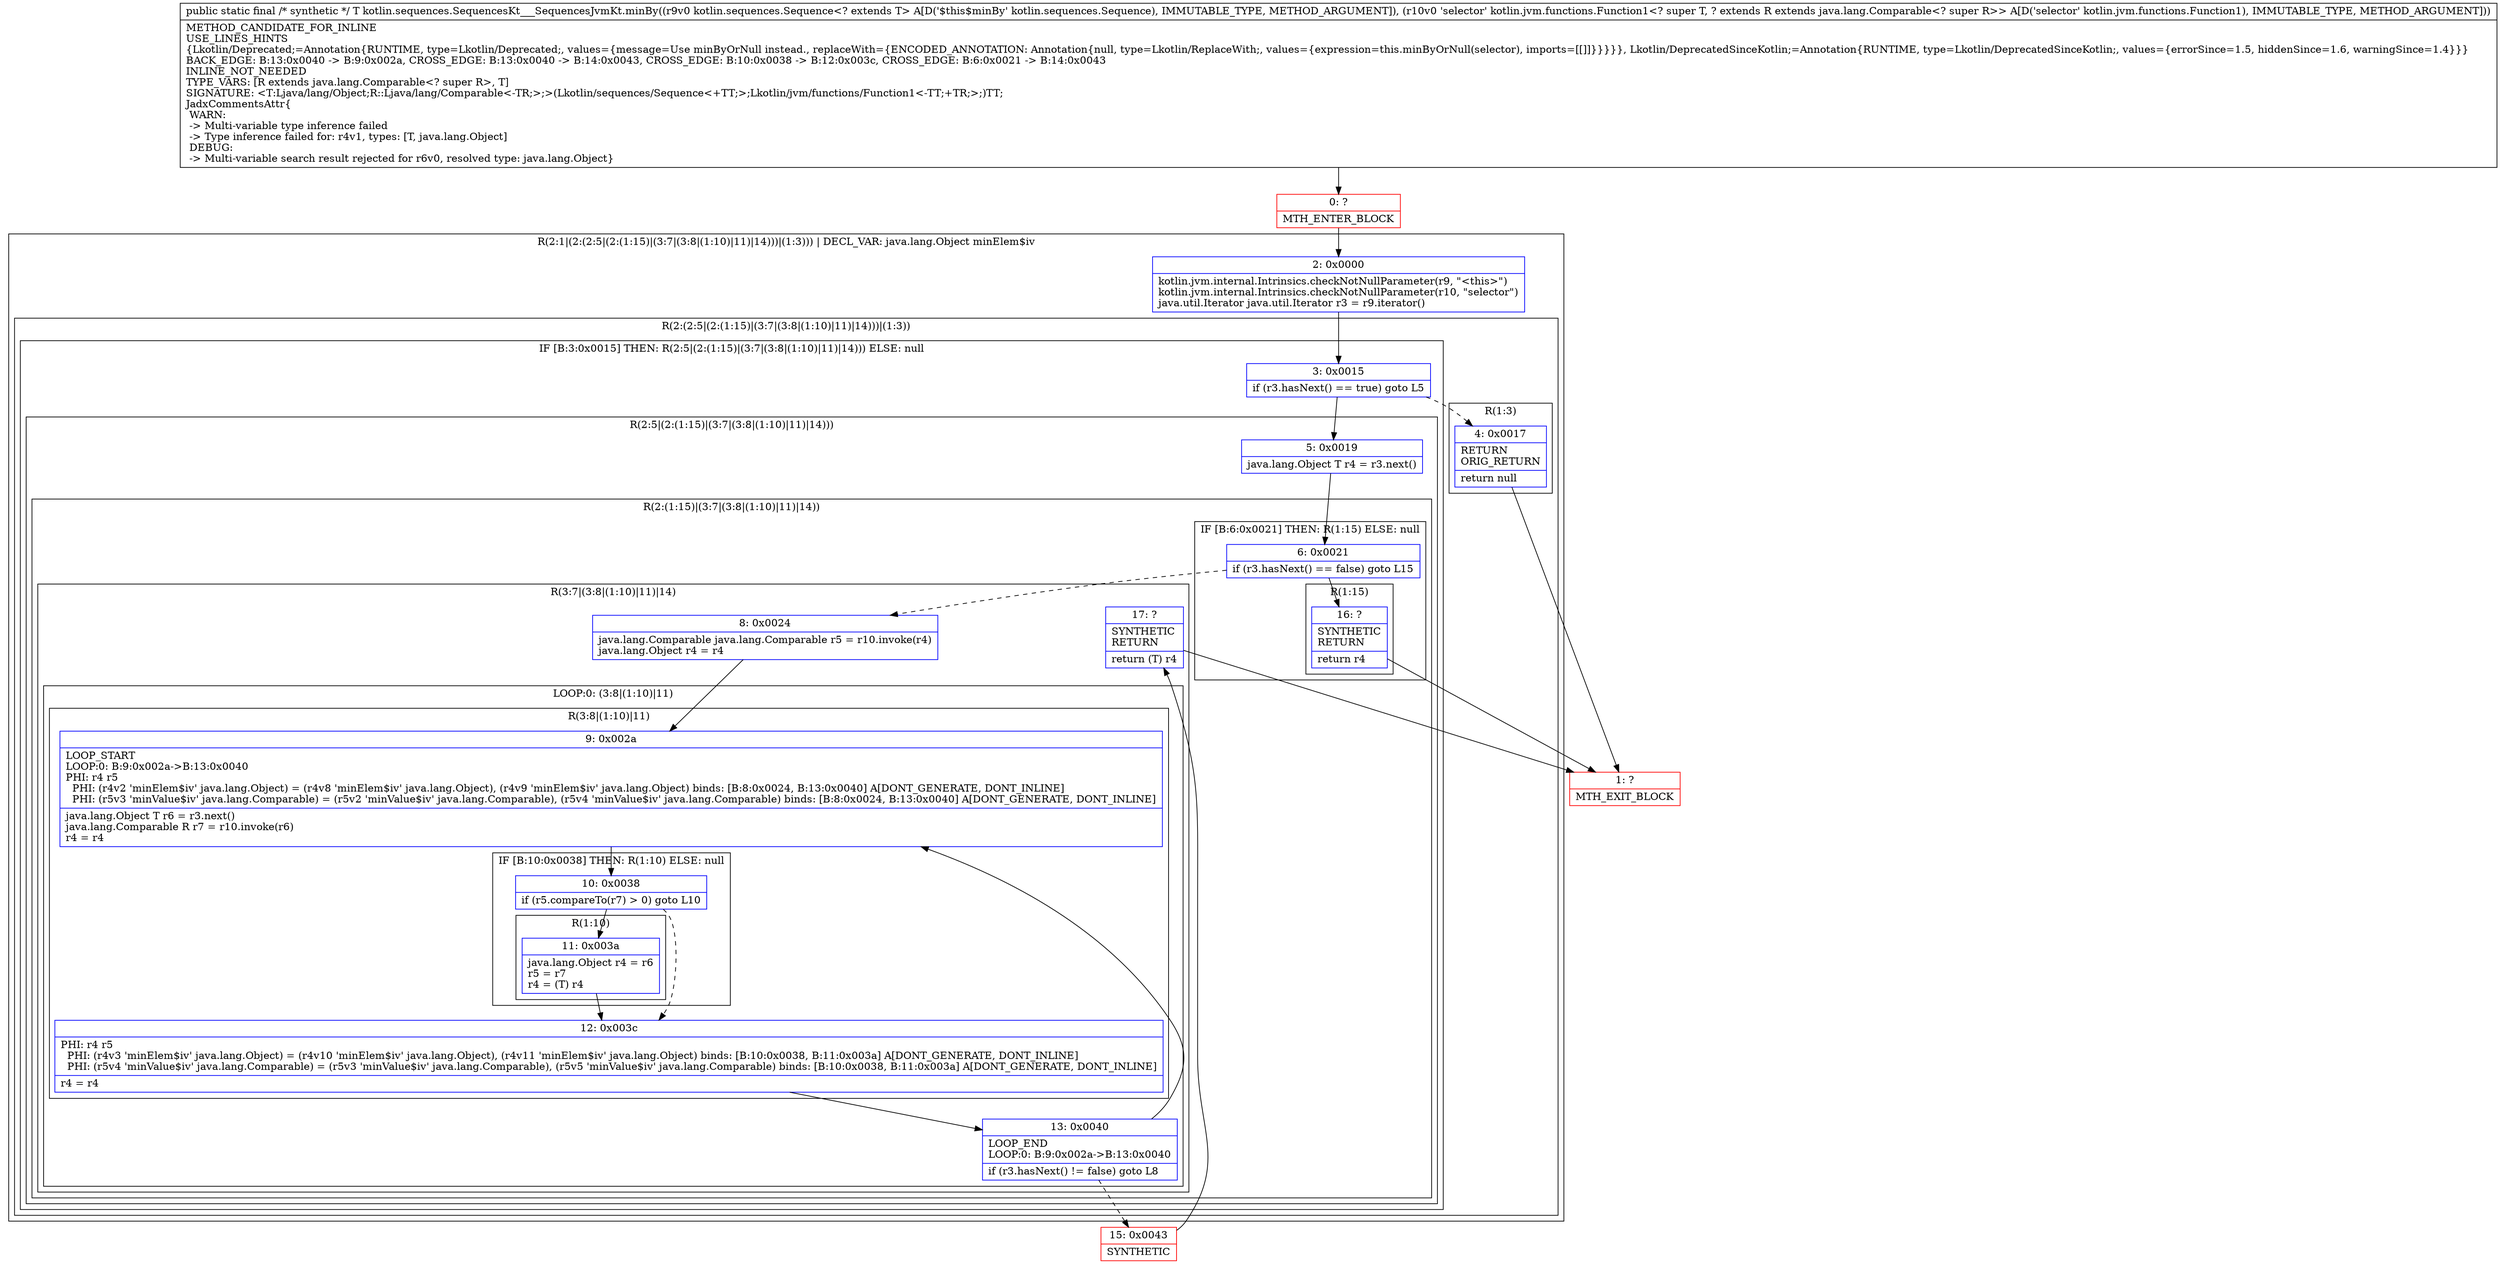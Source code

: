 digraph "CFG forkotlin.sequences.SequencesKt___SequencesJvmKt.minBy(Lkotlin\/sequences\/Sequence;Lkotlin\/jvm\/functions\/Function1;)Ljava\/lang\/Object;" {
subgraph cluster_Region_635961263 {
label = "R(2:1|(2:(2:5|(2:(1:15)|(3:7|(3:8|(1:10)|11)|14)))|(1:3))) | DECL_VAR: java.lang.Object minElem$iv\l";
node [shape=record,color=blue];
Node_2 [shape=record,label="{2\:\ 0x0000|kotlin.jvm.internal.Intrinsics.checkNotNullParameter(r9, \"\<this\>\")\lkotlin.jvm.internal.Intrinsics.checkNotNullParameter(r10, \"selector\")\ljava.util.Iterator java.util.Iterator r3 = r9.iterator()\l}"];
subgraph cluster_Region_503849686 {
label = "R(2:(2:5|(2:(1:15)|(3:7|(3:8|(1:10)|11)|14)))|(1:3))";
node [shape=record,color=blue];
subgraph cluster_IfRegion_1444515506 {
label = "IF [B:3:0x0015] THEN: R(2:5|(2:(1:15)|(3:7|(3:8|(1:10)|11)|14))) ELSE: null";
node [shape=record,color=blue];
Node_3 [shape=record,label="{3\:\ 0x0015|if (r3.hasNext() == true) goto L5\l}"];
subgraph cluster_Region_795377149 {
label = "R(2:5|(2:(1:15)|(3:7|(3:8|(1:10)|11)|14)))";
node [shape=record,color=blue];
Node_5 [shape=record,label="{5\:\ 0x0019|java.lang.Object T r4 = r3.next()\l}"];
subgraph cluster_Region_1795369040 {
label = "R(2:(1:15)|(3:7|(3:8|(1:10)|11)|14))";
node [shape=record,color=blue];
subgraph cluster_IfRegion_10793040 {
label = "IF [B:6:0x0021] THEN: R(1:15) ELSE: null";
node [shape=record,color=blue];
Node_6 [shape=record,label="{6\:\ 0x0021|if (r3.hasNext() == false) goto L15\l}"];
subgraph cluster_Region_1824083702 {
label = "R(1:15)";
node [shape=record,color=blue];
Node_16 [shape=record,label="{16\:\ ?|SYNTHETIC\lRETURN\l|return r4\l}"];
}
}
subgraph cluster_Region_1228559617 {
label = "R(3:7|(3:8|(1:10)|11)|14)";
node [shape=record,color=blue];
Node_8 [shape=record,label="{8\:\ 0x0024|java.lang.Comparable java.lang.Comparable r5 = r10.invoke(r4)\ljava.lang.Object r4 = r4\l}"];
subgraph cluster_LoopRegion_438582636 {
label = "LOOP:0: (3:8|(1:10)|11)";
node [shape=record,color=blue];
Node_13 [shape=record,label="{13\:\ 0x0040|LOOP_END\lLOOP:0: B:9:0x002a\-\>B:13:0x0040\l|if (r3.hasNext() != false) goto L8\l}"];
subgraph cluster_Region_13782148 {
label = "R(3:8|(1:10)|11)";
node [shape=record,color=blue];
Node_9 [shape=record,label="{9\:\ 0x002a|LOOP_START\lLOOP:0: B:9:0x002a\-\>B:13:0x0040\lPHI: r4 r5 \l  PHI: (r4v2 'minElem$iv' java.lang.Object) = (r4v8 'minElem$iv' java.lang.Object), (r4v9 'minElem$iv' java.lang.Object) binds: [B:8:0x0024, B:13:0x0040] A[DONT_GENERATE, DONT_INLINE]\l  PHI: (r5v3 'minValue$iv' java.lang.Comparable) = (r5v2 'minValue$iv' java.lang.Comparable), (r5v4 'minValue$iv' java.lang.Comparable) binds: [B:8:0x0024, B:13:0x0040] A[DONT_GENERATE, DONT_INLINE]\l|java.lang.Object T r6 = r3.next()\ljava.lang.Comparable R r7 = r10.invoke(r6)\lr4 = r4\l}"];
subgraph cluster_IfRegion_1617566374 {
label = "IF [B:10:0x0038] THEN: R(1:10) ELSE: null";
node [shape=record,color=blue];
Node_10 [shape=record,label="{10\:\ 0x0038|if (r5.compareTo(r7) \> 0) goto L10\l}"];
subgraph cluster_Region_1926159895 {
label = "R(1:10)";
node [shape=record,color=blue];
Node_11 [shape=record,label="{11\:\ 0x003a|java.lang.Object r4 = r6\lr5 = r7\lr4 = (T) r4\l}"];
}
}
Node_12 [shape=record,label="{12\:\ 0x003c|PHI: r4 r5 \l  PHI: (r4v3 'minElem$iv' java.lang.Object) = (r4v10 'minElem$iv' java.lang.Object), (r4v11 'minElem$iv' java.lang.Object) binds: [B:10:0x0038, B:11:0x003a] A[DONT_GENERATE, DONT_INLINE]\l  PHI: (r5v4 'minValue$iv' java.lang.Comparable) = (r5v3 'minValue$iv' java.lang.Comparable), (r5v5 'minValue$iv' java.lang.Comparable) binds: [B:10:0x0038, B:11:0x003a] A[DONT_GENERATE, DONT_INLINE]\l|r4 = r4\l}"];
}
}
Node_17 [shape=record,label="{17\:\ ?|SYNTHETIC\lRETURN\l|return (T) r4\l}"];
}
}
}
}
subgraph cluster_Region_419007152 {
label = "R(1:3)";
node [shape=record,color=blue];
Node_4 [shape=record,label="{4\:\ 0x0017|RETURN\lORIG_RETURN\l|return null\l}"];
}
}
}
Node_0 [shape=record,color=red,label="{0\:\ ?|MTH_ENTER_BLOCK\l}"];
Node_1 [shape=record,color=red,label="{1\:\ ?|MTH_EXIT_BLOCK\l}"];
Node_15 [shape=record,color=red,label="{15\:\ 0x0043|SYNTHETIC\l}"];
MethodNode[shape=record,label="{public static final \/* synthetic *\/ T kotlin.sequences.SequencesKt___SequencesJvmKt.minBy((r9v0 kotlin.sequences.Sequence\<? extends T\> A[D('$this$minBy' kotlin.sequences.Sequence), IMMUTABLE_TYPE, METHOD_ARGUMENT]), (r10v0 'selector' kotlin.jvm.functions.Function1\<? super T, ? extends R extends java.lang.Comparable\<? super R\>\> A[D('selector' kotlin.jvm.functions.Function1), IMMUTABLE_TYPE, METHOD_ARGUMENT]))  | METHOD_CANDIDATE_FOR_INLINE\lUSE_LINES_HINTS\l\{Lkotlin\/Deprecated;=Annotation\{RUNTIME, type=Lkotlin\/Deprecated;, values=\{message=Use minByOrNull instead., replaceWith=\{ENCODED_ANNOTATION: Annotation\{null, type=Lkotlin\/ReplaceWith;, values=\{expression=this.minByOrNull(selector), imports=[[]]\}\}\}\}\}, Lkotlin\/DeprecatedSinceKotlin;=Annotation\{RUNTIME, type=Lkotlin\/DeprecatedSinceKotlin;, values=\{errorSince=1.5, hiddenSince=1.6, warningSince=1.4\}\}\}\lBACK_EDGE: B:13:0x0040 \-\> B:9:0x002a, CROSS_EDGE: B:13:0x0040 \-\> B:14:0x0043, CROSS_EDGE: B:10:0x0038 \-\> B:12:0x003c, CROSS_EDGE: B:6:0x0021 \-\> B:14:0x0043\lINLINE_NOT_NEEDED\lTYPE_VARS: [R extends java.lang.Comparable\<? super R\>, T]\lSIGNATURE: \<T:Ljava\/lang\/Object;R::Ljava\/lang\/Comparable\<\-TR;\>;\>(Lkotlin\/sequences\/Sequence\<+TT;\>;Lkotlin\/jvm\/functions\/Function1\<\-TT;+TR;\>;)TT;\lJadxCommentsAttr\{\l WARN: \l \-\> Multi\-variable type inference failed\l \-\> Type inference failed for: r4v1, types: [T, java.lang.Object]\l DEBUG: \l \-\> Multi\-variable search result rejected for r6v0, resolved type: java.lang.Object\}\l}"];
MethodNode -> Node_0;Node_2 -> Node_3;
Node_3 -> Node_4[style=dashed];
Node_3 -> Node_5;
Node_5 -> Node_6;
Node_6 -> Node_8[style=dashed];
Node_6 -> Node_16;
Node_16 -> Node_1;
Node_8 -> Node_9;
Node_13 -> Node_9;
Node_13 -> Node_15[style=dashed];
Node_9 -> Node_10;
Node_10 -> Node_11;
Node_10 -> Node_12[style=dashed];
Node_11 -> Node_12;
Node_12 -> Node_13;
Node_17 -> Node_1;
Node_4 -> Node_1;
Node_0 -> Node_2;
Node_15 -> Node_17;
}

